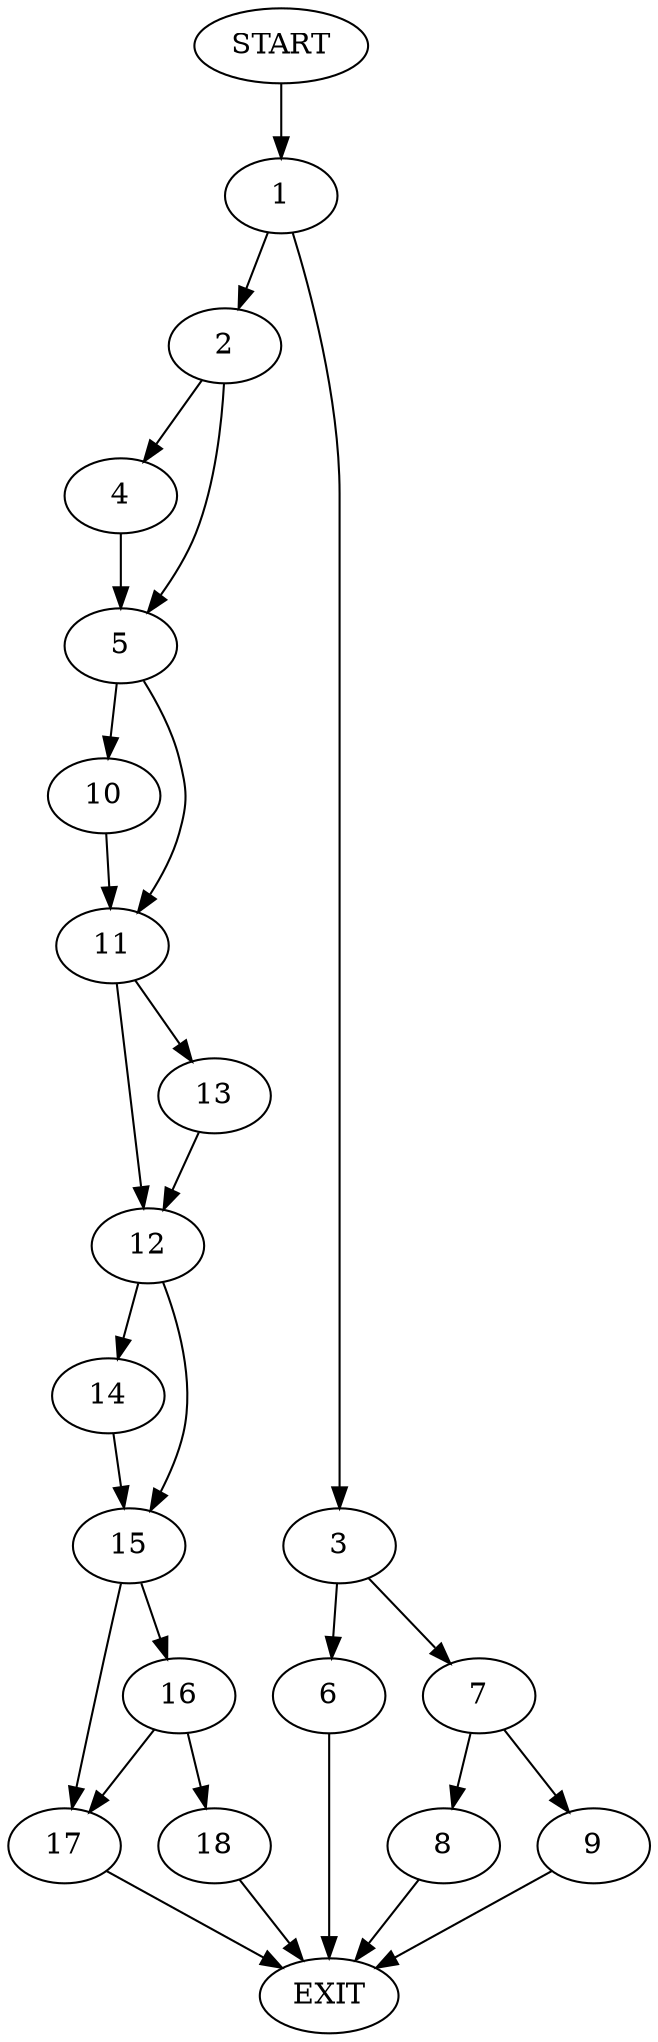 digraph {
0 [label="START"]
19 [label="EXIT"]
0 -> 1
1 -> 2
1 -> 3
2 -> 4
2 -> 5
3 -> 6
3 -> 7
6 -> 19
7 -> 8
7 -> 9
9 -> 19
8 -> 19
4 -> 5
5 -> 10
5 -> 11
10 -> 11
11 -> 12
11 -> 13
12 -> 14
12 -> 15
13 -> 12
15 -> 16
15 -> 17
14 -> 15
17 -> 19
16 -> 17
16 -> 18
18 -> 19
}
